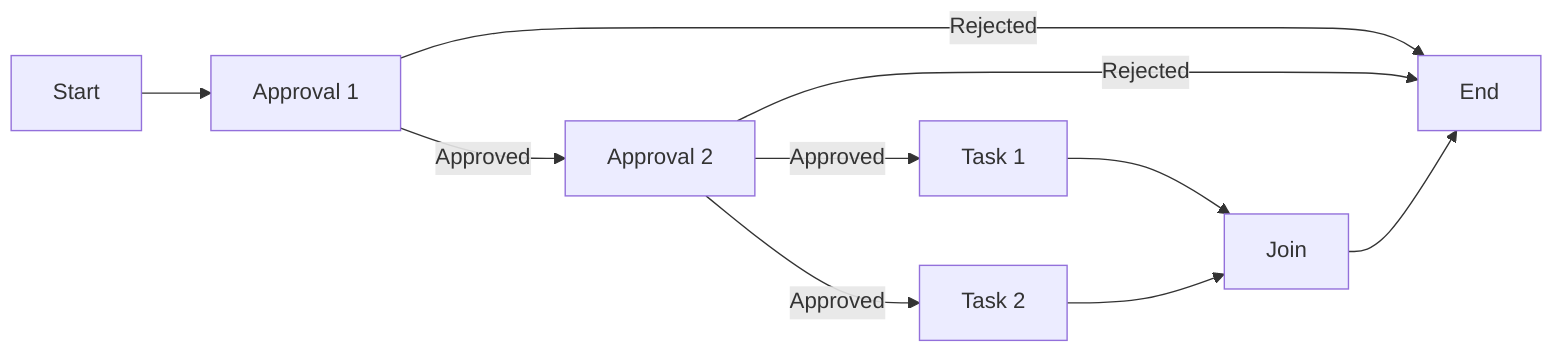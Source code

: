 graph LR
  S0[Start]
  A1[Approval 1]
  A2[Approval 2]
  T1[Task 1]
  T2[Task 2]
  J0[Join]
  E0[End]
  
  S0-->A1
  A1--Rejected-->E0
  A1--Approved-->A2
  A2--Approved-->T1
  A2--Approved-->T2
  A2--Rejected-->E0
  T1-->J0
  T2-->J0
  J0-->E0